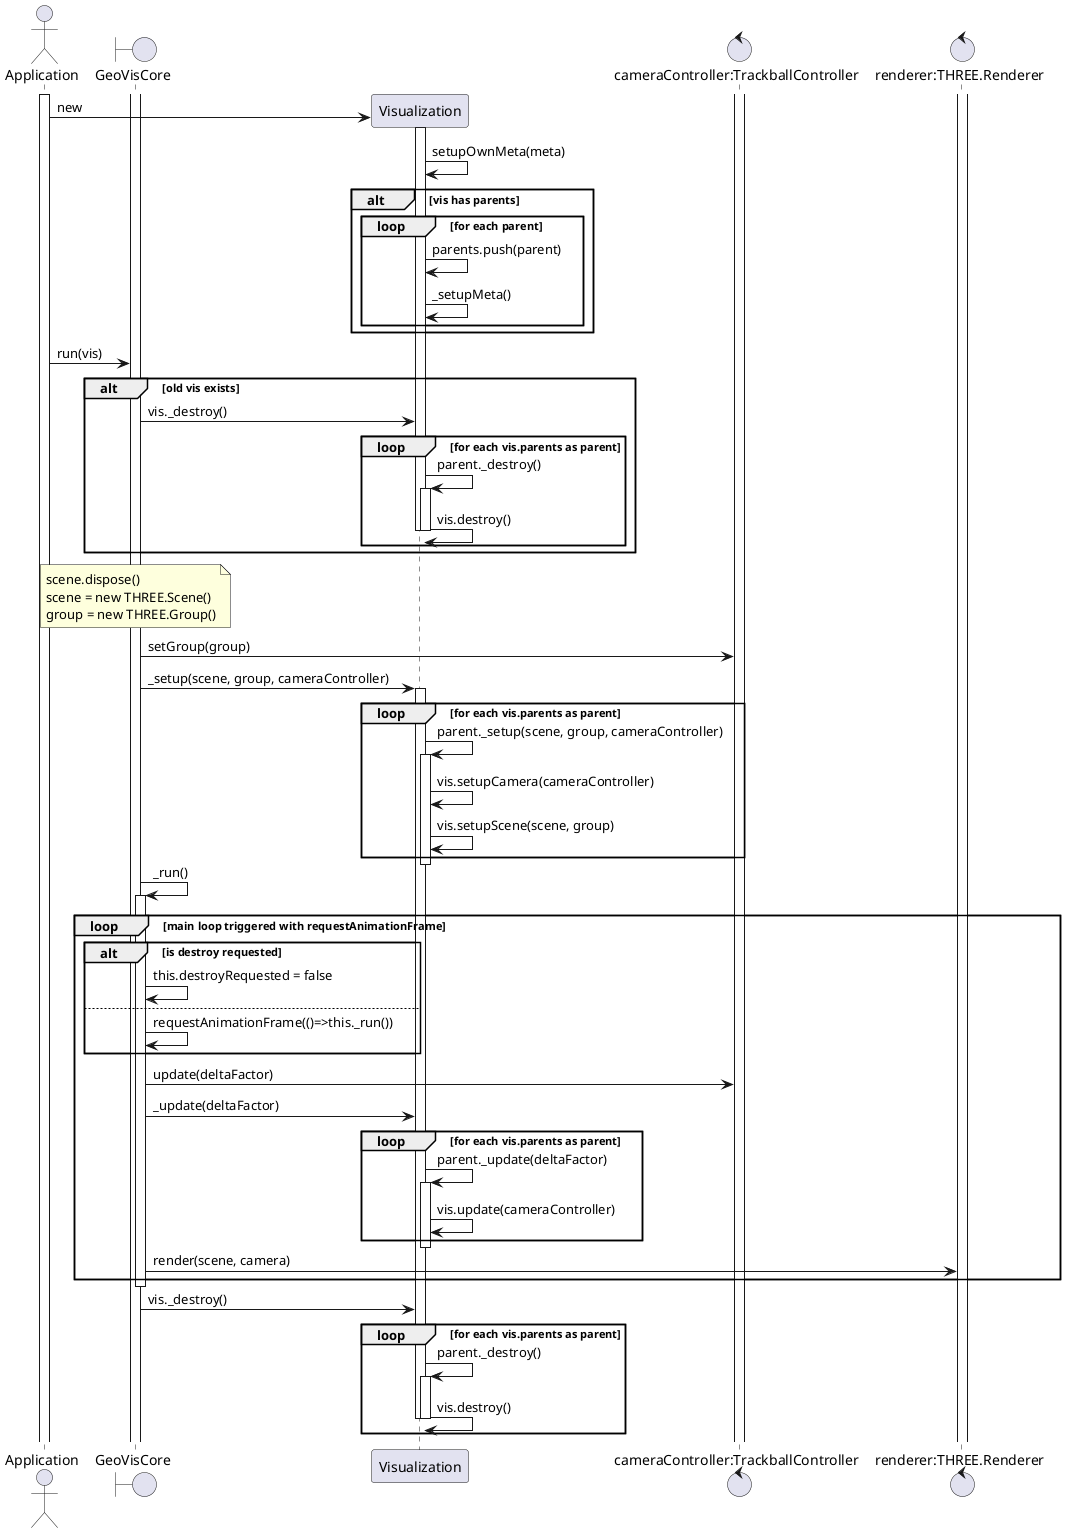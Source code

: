 @startuml
actor Application
boundary GeoVisCore
participant Visualization
control "cameraController:TrackballController" as TrackballController
control "renderer:THREE.Renderer" as Renderer
activate Application

create Visualization
Application -> Visualization : new
activate Visualization
Visualization -> Visualization : setupOwnMeta(meta)
alt vis has parents
    loop for each parent
        Visualization -> Visualization : parents.push(parent)
        Visualization -> Visualization : _setupMeta()
    end
end

activate TrackballController
activate GeoVisCore
activate Renderer
Application -> GeoVisCore : run(vis)
alt old vis exists
    GeoVisCore -> Visualization : vis._destroy()
    loop for each vis.parents as parent
        Visualization -> Visualization : parent._destroy()
        activate Visualization

        Visualization -> Visualization : vis.destroy()
        deactivate Visualization
        deactivate Visualization
    end
end

note over GeoVisCore
    scene.dispose()
    scene = new THREE.Scene()
    group = new THREE.Group()
end note

GeoVisCore -> TrackballController : setGroup(group)

GeoVisCore -> Visualization : _setup(scene, group, cameraController)
activate Visualization

loop for each vis.parents as parent
    Visualization -> Visualization : parent._setup(scene, group, cameraController)
    activate Visualization

    Visualization -> Visualization : vis.setupCamera(cameraController)
    Visualization -> Visualization : vis.setupScene(scene, group)
end
deactivate Visualization

activate Visualization
GeoVisCore -> GeoVisCore : _run()
activate GeoVisCore

loop main loop triggered with requestAnimationFrame
    alt is destroy requested
        GeoVisCore -> GeoVisCore : this.destroyRequested = false
    else
        GeoVisCore -> GeoVisCore : requestAnimationFrame(()=>this._run())
    end


GeoVisCore -> TrackballController : update(deltaFactor)
GeoVisCore -> Visualization : _update(deltaFactor)
loop for each vis.parents as parent
    Visualization -> Visualization : parent._update(deltaFactor)
    activate Visualization

    Visualization -> Visualization : vis.update(cameraController)
end
deactivate Visualization
GeoVisCore -> Renderer : render(scene, camera)
end   
deactivate GeoVisCore
GeoVisCore -> Visualization : vis._destroy()
loop for each vis.parents as parent
    Visualization -> Visualization : parent._destroy()
    activate Visualization

    Visualization -> Visualization : vis.destroy()
deactivate Visualization
deactivate Visualization
end
@enduml